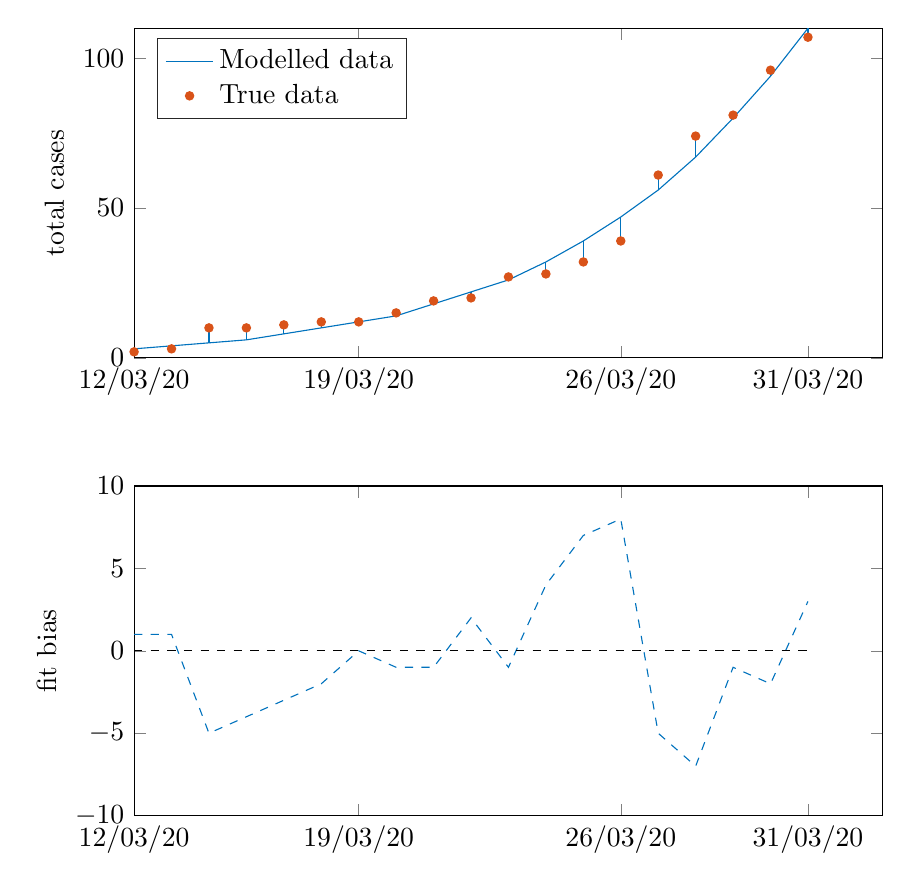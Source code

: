 % This file was created by matlab2tikz.
% Minimal pgfplots version: 1.3
%
\definecolor{mycolor1}{rgb}{0.0,0.447,0.741}%
\definecolor{mycolor2}{rgb}{0.85,0.325,0.098}%
%
\begin{tikzpicture}

\begin{axis}[%
width=9.509cm,
height=4.186cm,
at={(0cm,5.814cm)},
scale only axis,
xmin=0,
xmax=20,
xtick={0,6,13,18},
xticklabels={{12/03/20},{19/03/20},{26/03/20},{31/03/20}},
ymin=0,
ymax=110,
ylabel={total cases},
legend style={at={(0.03,0.97)},anchor=north west,legend cell align=left,align=left,draw=white!15!black}
]
\addplot [color=mycolor1,solid]
  table[row sep=crcr]{%
0	3\\
1	4\\
2	5\\
3	6\\
4	8\\
5	10\\
6	12\\
7	14\\
8	18\\
9	22\\
10	26\\
11	32\\
12	39\\
13	47\\
14	56\\
15	67\\
16	80\\
17	94\\
18	110\\
};
\addlegendentry{Modelled data};

\addplot[only marks,mark=*,mark options={},mark size=1.5pt,color=mycolor2] plot table[row sep=crcr,]{%
0	2\\
1	3\\
2	10\\
3	10\\
4	11\\
5	12\\
6	12\\
7	15\\
8	19\\
9	20\\
10	27\\
11	28\\
12	32\\
13	39\\
14	61\\
15	74\\
16	81\\
17	96\\
18	107\\
};
\addlegendentry{True data};

\addplot [color=mycolor1,solid,forget plot]
  table[row sep=crcr]{%
0	2\\
0	3\\
};
\addplot [color=mycolor1,solid,forget plot]
  table[row sep=crcr]{%
1	3\\
1	4\\
};
\addplot [color=mycolor1,solid,forget plot]
  table[row sep=crcr]{%
2	10\\
2	5\\
};
\addplot [color=mycolor1,solid,forget plot]
  table[row sep=crcr]{%
3	10\\
3	6\\
};
\addplot [color=mycolor1,solid,forget plot]
  table[row sep=crcr]{%
4	11\\
4	8\\
};
\addplot [color=mycolor1,solid,forget plot]
  table[row sep=crcr]{%
5	12\\
5	10\\
};
\addplot [color=mycolor1,solid,forget plot]
  table[row sep=crcr]{%
6	12\\
6	12\\
};
\addplot [color=mycolor1,solid,forget plot]
  table[row sep=crcr]{%
7	15\\
7	14\\
};
\addplot [color=mycolor1,solid,forget plot]
  table[row sep=crcr]{%
8	19\\
8	18\\
};
\addplot [color=mycolor1,solid,forget plot]
  table[row sep=crcr]{%
9	20\\
9	22\\
};
\addplot [color=mycolor1,solid,forget plot]
  table[row sep=crcr]{%
10	27\\
10	26\\
};
\addplot [color=mycolor1,solid,forget plot]
  table[row sep=crcr]{%
11	28\\
11	32\\
};
\addplot [color=mycolor1,solid,forget plot]
  table[row sep=crcr]{%
12	32\\
12	39\\
};
\addplot [color=mycolor1,solid,forget plot]
  table[row sep=crcr]{%
13	39\\
13	47\\
};
\addplot [color=mycolor1,solid,forget plot]
  table[row sep=crcr]{%
14	61\\
14	56\\
};
\addplot [color=mycolor1,solid,forget plot]
  table[row sep=crcr]{%
15	74\\
15	67\\
};
\addplot [color=mycolor1,solid,forget plot]
  table[row sep=crcr]{%
16	81\\
16	80\\
};
\addplot [color=mycolor1,solid,forget plot]
  table[row sep=crcr]{%
17	96\\
17	94\\
};
\addplot [color=mycolor1,solid,forget plot]
  table[row sep=crcr]{%
18	107\\
18	110\\
};
\end{axis}

\begin{axis}[%
width=9.509cm,
height=4.186cm,
at={(0cm,0cm)},
scale only axis,
xmin=0,
xmax=20,
xtick={0,6,13,18},
xticklabels={{12/03/20},{19/03/20},{26/03/20},{31/03/20}},
ymin=-10,
ymax=10,
ylabel={fit bias},
legend style={legend cell align=left,align=left,draw=white!15!black}
]
\addplot [color=mycolor1,dashed,forget plot]
  table[row sep=crcr]{%
0	1\\
1	1\\
2	-5\\
3	-4\\
4	-3\\
5	-2\\
6	0\\
7	-1\\
8	-1\\
9	2\\
10	-1\\
11	4\\
12	7\\
13	8\\
14	-5\\
15	-7\\
16	-1\\
17	-2\\
18	3\\
};
\addplot [color=black,dashed,forget plot]
  table[row sep=crcr]{%
0	0\\
18	0\\
};
\end{axis}
\end{tikzpicture}%